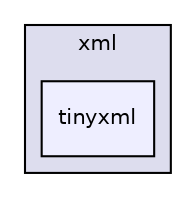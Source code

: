 digraph "xml/tinyxml" {
  compound=true
  node [ fontsize="10", fontname="Helvetica"];
  edge [ labelfontsize="10", labelfontname="Helvetica"];
  subgraph clusterdir_e3606260c4574633cb665e93ddc4b9f6 {
    graph [ bgcolor="#ddddee", pencolor="black", label="xml" fontname="Helvetica", fontsize="10", URL="dir_e3606260c4574633cb665e93ddc4b9f6.html"]
  dir_c7ef93510035d8533ef4c9d1c09d2231 [shape=box, label="tinyxml", style="filled", fillcolor="#eeeeff", pencolor="black", URL="dir_c7ef93510035d8533ef4c9d1c09d2231.html"];
  }
}
